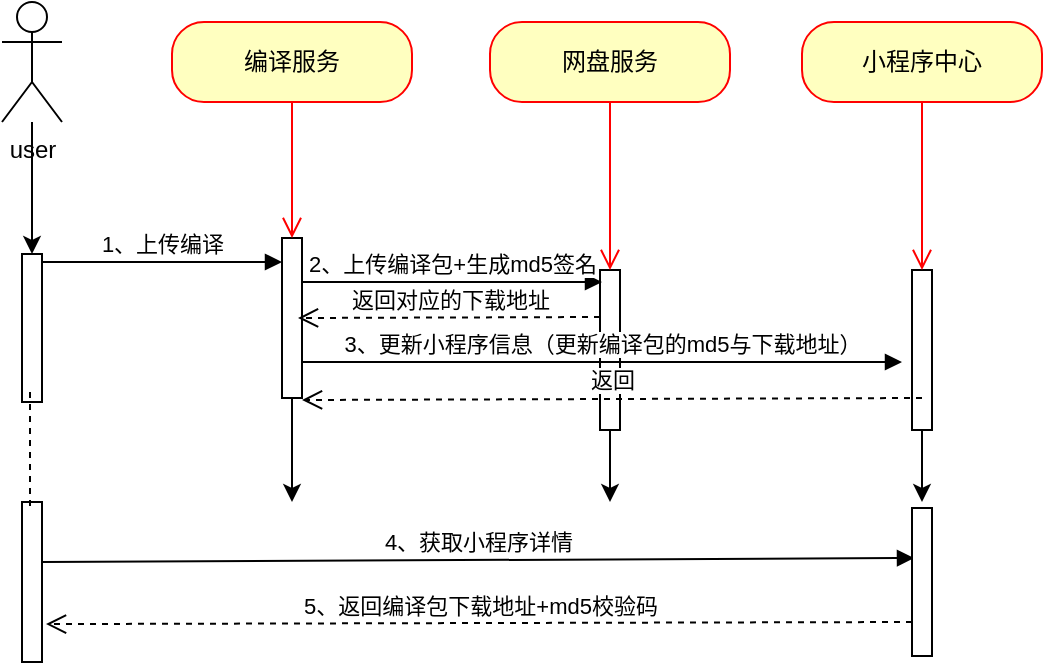 <mxfile version="13.8.8" type="github">
  <diagram id="A7ijITGLNlA7hDpcoMEq" name="Page-1">
    <mxGraphModel dx="946" dy="614" grid="1" gridSize="10" guides="1" tooltips="1" connect="1" arrows="1" fold="1" page="1" pageScale="1" pageWidth="827" pageHeight="1169" math="0" shadow="0">
      <root>
        <mxCell id="0" />
        <mxCell id="1" parent="0" />
        <mxCell id="eWKHIZOQt_GlZf5i2uKT-2" style="edgeStyle=orthogonalEdgeStyle;rounded=0;orthogonalLoop=1;jettySize=auto;html=1;" edge="1" parent="1" source="eWKHIZOQt_GlZf5i2uKT-1">
          <mxGeometry relative="1" as="geometry">
            <mxPoint x="255" y="360" as="targetPoint" />
          </mxGeometry>
        </mxCell>
        <mxCell id="eWKHIZOQt_GlZf5i2uKT-1" value="" style="html=1;points=[];perimeter=orthogonalPerimeter;" vertex="1" parent="1">
          <mxGeometry x="250" y="228" width="10" height="80" as="geometry" />
        </mxCell>
        <mxCell id="eWKHIZOQt_GlZf5i2uKT-3" value="编译服务" style="rounded=1;whiteSpace=wrap;html=1;arcSize=40;fontColor=#000000;fillColor=#ffffc0;strokeColor=#ff0000;" vertex="1" parent="1">
          <mxGeometry x="195" y="120" width="120" height="40" as="geometry" />
        </mxCell>
        <mxCell id="eWKHIZOQt_GlZf5i2uKT-4" value="" style="edgeStyle=orthogonalEdgeStyle;html=1;verticalAlign=bottom;endArrow=open;endSize=8;strokeColor=#ff0000;entryX=0.5;entryY=0;entryDx=0;entryDy=0;entryPerimeter=0;" edge="1" source="eWKHIZOQt_GlZf5i2uKT-3" parent="1" target="eWKHIZOQt_GlZf5i2uKT-1">
          <mxGeometry relative="1" as="geometry">
            <mxPoint x="255" y="220" as="targetPoint" />
          </mxGeometry>
        </mxCell>
        <mxCell id="eWKHIZOQt_GlZf5i2uKT-8" value="" style="edgeStyle=orthogonalEdgeStyle;rounded=0;orthogonalLoop=1;jettySize=auto;html=1;" edge="1" parent="1" source="eWKHIZOQt_GlZf5i2uKT-5" target="eWKHIZOQt_GlZf5i2uKT-6">
          <mxGeometry relative="1" as="geometry" />
        </mxCell>
        <mxCell id="eWKHIZOQt_GlZf5i2uKT-5" value="user" style="shape=umlActor;verticalLabelPosition=bottom;verticalAlign=top;html=1;" vertex="1" parent="1">
          <mxGeometry x="110" y="110" width="30" height="60" as="geometry" />
        </mxCell>
        <mxCell id="eWKHIZOQt_GlZf5i2uKT-6" value="" style="html=1;points=[];perimeter=orthogonalPerimeter;" vertex="1" parent="1">
          <mxGeometry x="120" y="236" width="10" height="74" as="geometry" />
        </mxCell>
        <mxCell id="eWKHIZOQt_GlZf5i2uKT-10" style="edgeStyle=orthogonalEdgeStyle;rounded=0;orthogonalLoop=1;jettySize=auto;html=1;" edge="1" parent="1" source="eWKHIZOQt_GlZf5i2uKT-11">
          <mxGeometry relative="1" as="geometry">
            <mxPoint x="414" y="360" as="targetPoint" />
          </mxGeometry>
        </mxCell>
        <mxCell id="eWKHIZOQt_GlZf5i2uKT-11" value="" style="html=1;points=[];perimeter=orthogonalPerimeter;" vertex="1" parent="1">
          <mxGeometry x="409" y="244" width="10" height="80" as="geometry" />
        </mxCell>
        <mxCell id="eWKHIZOQt_GlZf5i2uKT-12" value="网盘服务" style="rounded=1;whiteSpace=wrap;html=1;arcSize=40;fontColor=#000000;fillColor=#ffffc0;strokeColor=#ff0000;" vertex="1" parent="1">
          <mxGeometry x="354" y="120" width="120" height="40" as="geometry" />
        </mxCell>
        <mxCell id="eWKHIZOQt_GlZf5i2uKT-13" value="" style="edgeStyle=orthogonalEdgeStyle;html=1;verticalAlign=bottom;endArrow=open;endSize=8;strokeColor=#ff0000;entryX=0.5;entryY=0;entryDx=0;entryDy=0;entryPerimeter=0;" edge="1" parent="1" source="eWKHIZOQt_GlZf5i2uKT-12" target="eWKHIZOQt_GlZf5i2uKT-11">
          <mxGeometry relative="1" as="geometry">
            <mxPoint x="414" y="220" as="targetPoint" />
          </mxGeometry>
        </mxCell>
        <mxCell id="eWKHIZOQt_GlZf5i2uKT-14" style="edgeStyle=orthogonalEdgeStyle;rounded=0;orthogonalLoop=1;jettySize=auto;html=1;" edge="1" parent="1" source="eWKHIZOQt_GlZf5i2uKT-15">
          <mxGeometry relative="1" as="geometry">
            <mxPoint x="570" y="360" as="targetPoint" />
          </mxGeometry>
        </mxCell>
        <mxCell id="eWKHIZOQt_GlZf5i2uKT-15" value="" style="html=1;points=[];perimeter=orthogonalPerimeter;" vertex="1" parent="1">
          <mxGeometry x="565" y="244" width="10" height="80" as="geometry" />
        </mxCell>
        <mxCell id="eWKHIZOQt_GlZf5i2uKT-16" value="小程序中心" style="rounded=1;whiteSpace=wrap;html=1;arcSize=40;fontColor=#000000;fillColor=#ffffc0;strokeColor=#ff0000;" vertex="1" parent="1">
          <mxGeometry x="510" y="120" width="120" height="40" as="geometry" />
        </mxCell>
        <mxCell id="eWKHIZOQt_GlZf5i2uKT-17" value="" style="edgeStyle=orthogonalEdgeStyle;html=1;verticalAlign=bottom;endArrow=open;endSize=8;strokeColor=#ff0000;entryX=0.5;entryY=0;entryDx=0;entryDy=0;entryPerimeter=0;" edge="1" parent="1" source="eWKHIZOQt_GlZf5i2uKT-16" target="eWKHIZOQt_GlZf5i2uKT-15">
          <mxGeometry relative="1" as="geometry">
            <mxPoint x="570" y="220" as="targetPoint" />
          </mxGeometry>
        </mxCell>
        <mxCell id="eWKHIZOQt_GlZf5i2uKT-18" value="1、上传编译" style="html=1;verticalAlign=bottom;endArrow=block;" edge="1" parent="1" target="eWKHIZOQt_GlZf5i2uKT-1">
          <mxGeometry width="80" relative="1" as="geometry">
            <mxPoint x="130" y="240" as="sourcePoint" />
            <mxPoint x="210" y="240" as="targetPoint" />
          </mxGeometry>
        </mxCell>
        <mxCell id="eWKHIZOQt_GlZf5i2uKT-19" value="2、上传编译包+生成md5签名" style="html=1;verticalAlign=bottom;endArrow=block;entryX=0.1;entryY=0.075;entryDx=0;entryDy=0;entryPerimeter=0;" edge="1" parent="1" target="eWKHIZOQt_GlZf5i2uKT-11">
          <mxGeometry width="80" relative="1" as="geometry">
            <mxPoint x="260" y="250" as="sourcePoint" />
            <mxPoint x="380" y="250" as="targetPoint" />
          </mxGeometry>
        </mxCell>
        <mxCell id="eWKHIZOQt_GlZf5i2uKT-20" value="返回对应的下载地址" style="html=1;verticalAlign=bottom;endArrow=open;dashed=1;endSize=8;entryX=1.3;entryY=0.5;entryDx=0;entryDy=0;entryPerimeter=0;" edge="1" parent="1">
          <mxGeometry relative="1" as="geometry">
            <mxPoint x="409" y="267.5" as="sourcePoint" />
            <mxPoint x="258" y="268" as="targetPoint" />
          </mxGeometry>
        </mxCell>
        <mxCell id="eWKHIZOQt_GlZf5i2uKT-21" value="3、更新小程序信息（更新编译包的md5与下载地址）" style="html=1;verticalAlign=bottom;endArrow=block;" edge="1" parent="1">
          <mxGeometry width="80" relative="1" as="geometry">
            <mxPoint x="260" y="290" as="sourcePoint" />
            <mxPoint x="560" y="290" as="targetPoint" />
          </mxGeometry>
        </mxCell>
        <mxCell id="eWKHIZOQt_GlZf5i2uKT-22" value="返回" style="html=1;verticalAlign=bottom;endArrow=open;dashed=1;endSize=8;" edge="1" parent="1">
          <mxGeometry relative="1" as="geometry">
            <mxPoint x="570" y="308" as="sourcePoint" />
            <mxPoint x="260" y="309" as="targetPoint" />
          </mxGeometry>
        </mxCell>
        <mxCell id="eWKHIZOQt_GlZf5i2uKT-24" value="" style="html=1;points=[];perimeter=orthogonalPerimeter;" vertex="1" parent="1">
          <mxGeometry x="120" y="360" width="10" height="80" as="geometry" />
        </mxCell>
        <mxCell id="eWKHIZOQt_GlZf5i2uKT-31" value="" style="endArrow=none;dashed=1;html=1;" edge="1" parent="1">
          <mxGeometry width="50" height="50" relative="1" as="geometry">
            <mxPoint x="124" y="362" as="sourcePoint" />
            <mxPoint x="124" y="305" as="targetPoint" />
          </mxGeometry>
        </mxCell>
        <mxCell id="eWKHIZOQt_GlZf5i2uKT-32" value="4、获取小程序详情" style="html=1;verticalAlign=bottom;endArrow=block;entryX=0.1;entryY=0.338;entryDx=0;entryDy=0;entryPerimeter=0;" edge="1" parent="1" target="eWKHIZOQt_GlZf5i2uKT-33">
          <mxGeometry width="80" relative="1" as="geometry">
            <mxPoint x="130" y="390" as="sourcePoint" />
            <mxPoint x="540" y="390" as="targetPoint" />
          </mxGeometry>
        </mxCell>
        <mxCell id="eWKHIZOQt_GlZf5i2uKT-33" value="" style="html=1;points=[];perimeter=orthogonalPerimeter;" vertex="1" parent="1">
          <mxGeometry x="565" y="363" width="10" height="74" as="geometry" />
        </mxCell>
        <mxCell id="eWKHIZOQt_GlZf5i2uKT-34" value="5、返回编译包下载地址+md5校验码" style="html=1;verticalAlign=bottom;endArrow=open;dashed=1;endSize=8;entryX=1.2;entryY=0.763;entryDx=0;entryDy=0;entryPerimeter=0;" edge="1" parent="1" target="eWKHIZOQt_GlZf5i2uKT-24">
          <mxGeometry relative="1" as="geometry">
            <mxPoint x="565" y="420" as="sourcePoint" />
            <mxPoint x="255" y="421" as="targetPoint" />
          </mxGeometry>
        </mxCell>
      </root>
    </mxGraphModel>
  </diagram>
</mxfile>
